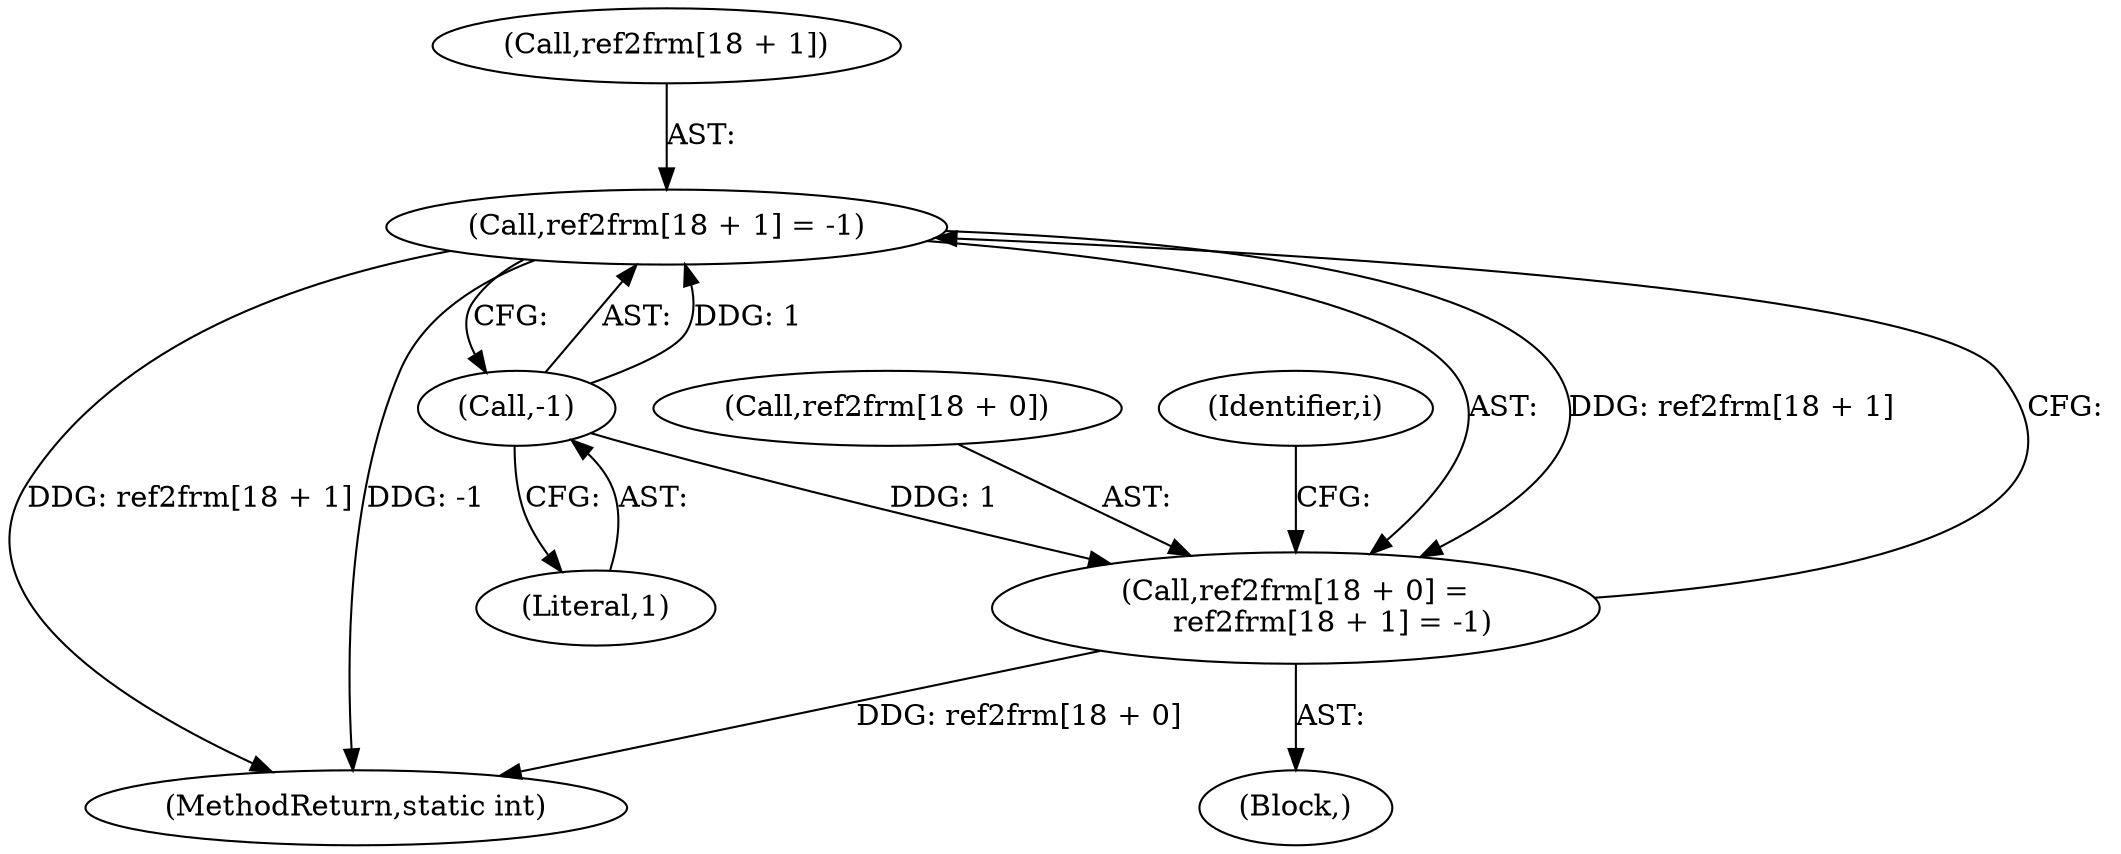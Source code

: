 digraph "0_FFmpeg_29ffeef5e73b8f41ff3a3f2242d356759c66f91f@array" {
"1003201" [label="(Call,ref2frm[18 + 1] = -1)"];
"1003207" [label="(Call,-1)"];
"1003195" [label="(Call,ref2frm[18 + 0] =\n        ref2frm[18 + 1] = -1)"];
"1003202" [label="(Call,ref2frm[18 + 1])"];
"1003201" [label="(Call,ref2frm[18 + 1] = -1)"];
"1003208" [label="(Literal,1)"];
"1003196" [label="(Call,ref2frm[18 + 0])"];
"1003211" [label="(Identifier,i)"];
"1003426" [label="(MethodReturn,static int)"];
"1003195" [label="(Call,ref2frm[18 + 0] =\n        ref2frm[18 + 1] = -1)"];
"1002994" [label="(Block,)"];
"1003207" [label="(Call,-1)"];
"1003201" -> "1003195"  [label="AST: "];
"1003201" -> "1003207"  [label="CFG: "];
"1003202" -> "1003201"  [label="AST: "];
"1003207" -> "1003201"  [label="AST: "];
"1003195" -> "1003201"  [label="CFG: "];
"1003201" -> "1003426"  [label="DDG: -1"];
"1003201" -> "1003426"  [label="DDG: ref2frm[18 + 1]"];
"1003201" -> "1003195"  [label="DDG: ref2frm[18 + 1]"];
"1003207" -> "1003201"  [label="DDG: 1"];
"1003207" -> "1003208"  [label="CFG: "];
"1003208" -> "1003207"  [label="AST: "];
"1003207" -> "1003195"  [label="DDG: 1"];
"1003195" -> "1002994"  [label="AST: "];
"1003196" -> "1003195"  [label="AST: "];
"1003211" -> "1003195"  [label="CFG: "];
"1003195" -> "1003426"  [label="DDG: ref2frm[18 + 0]"];
}
